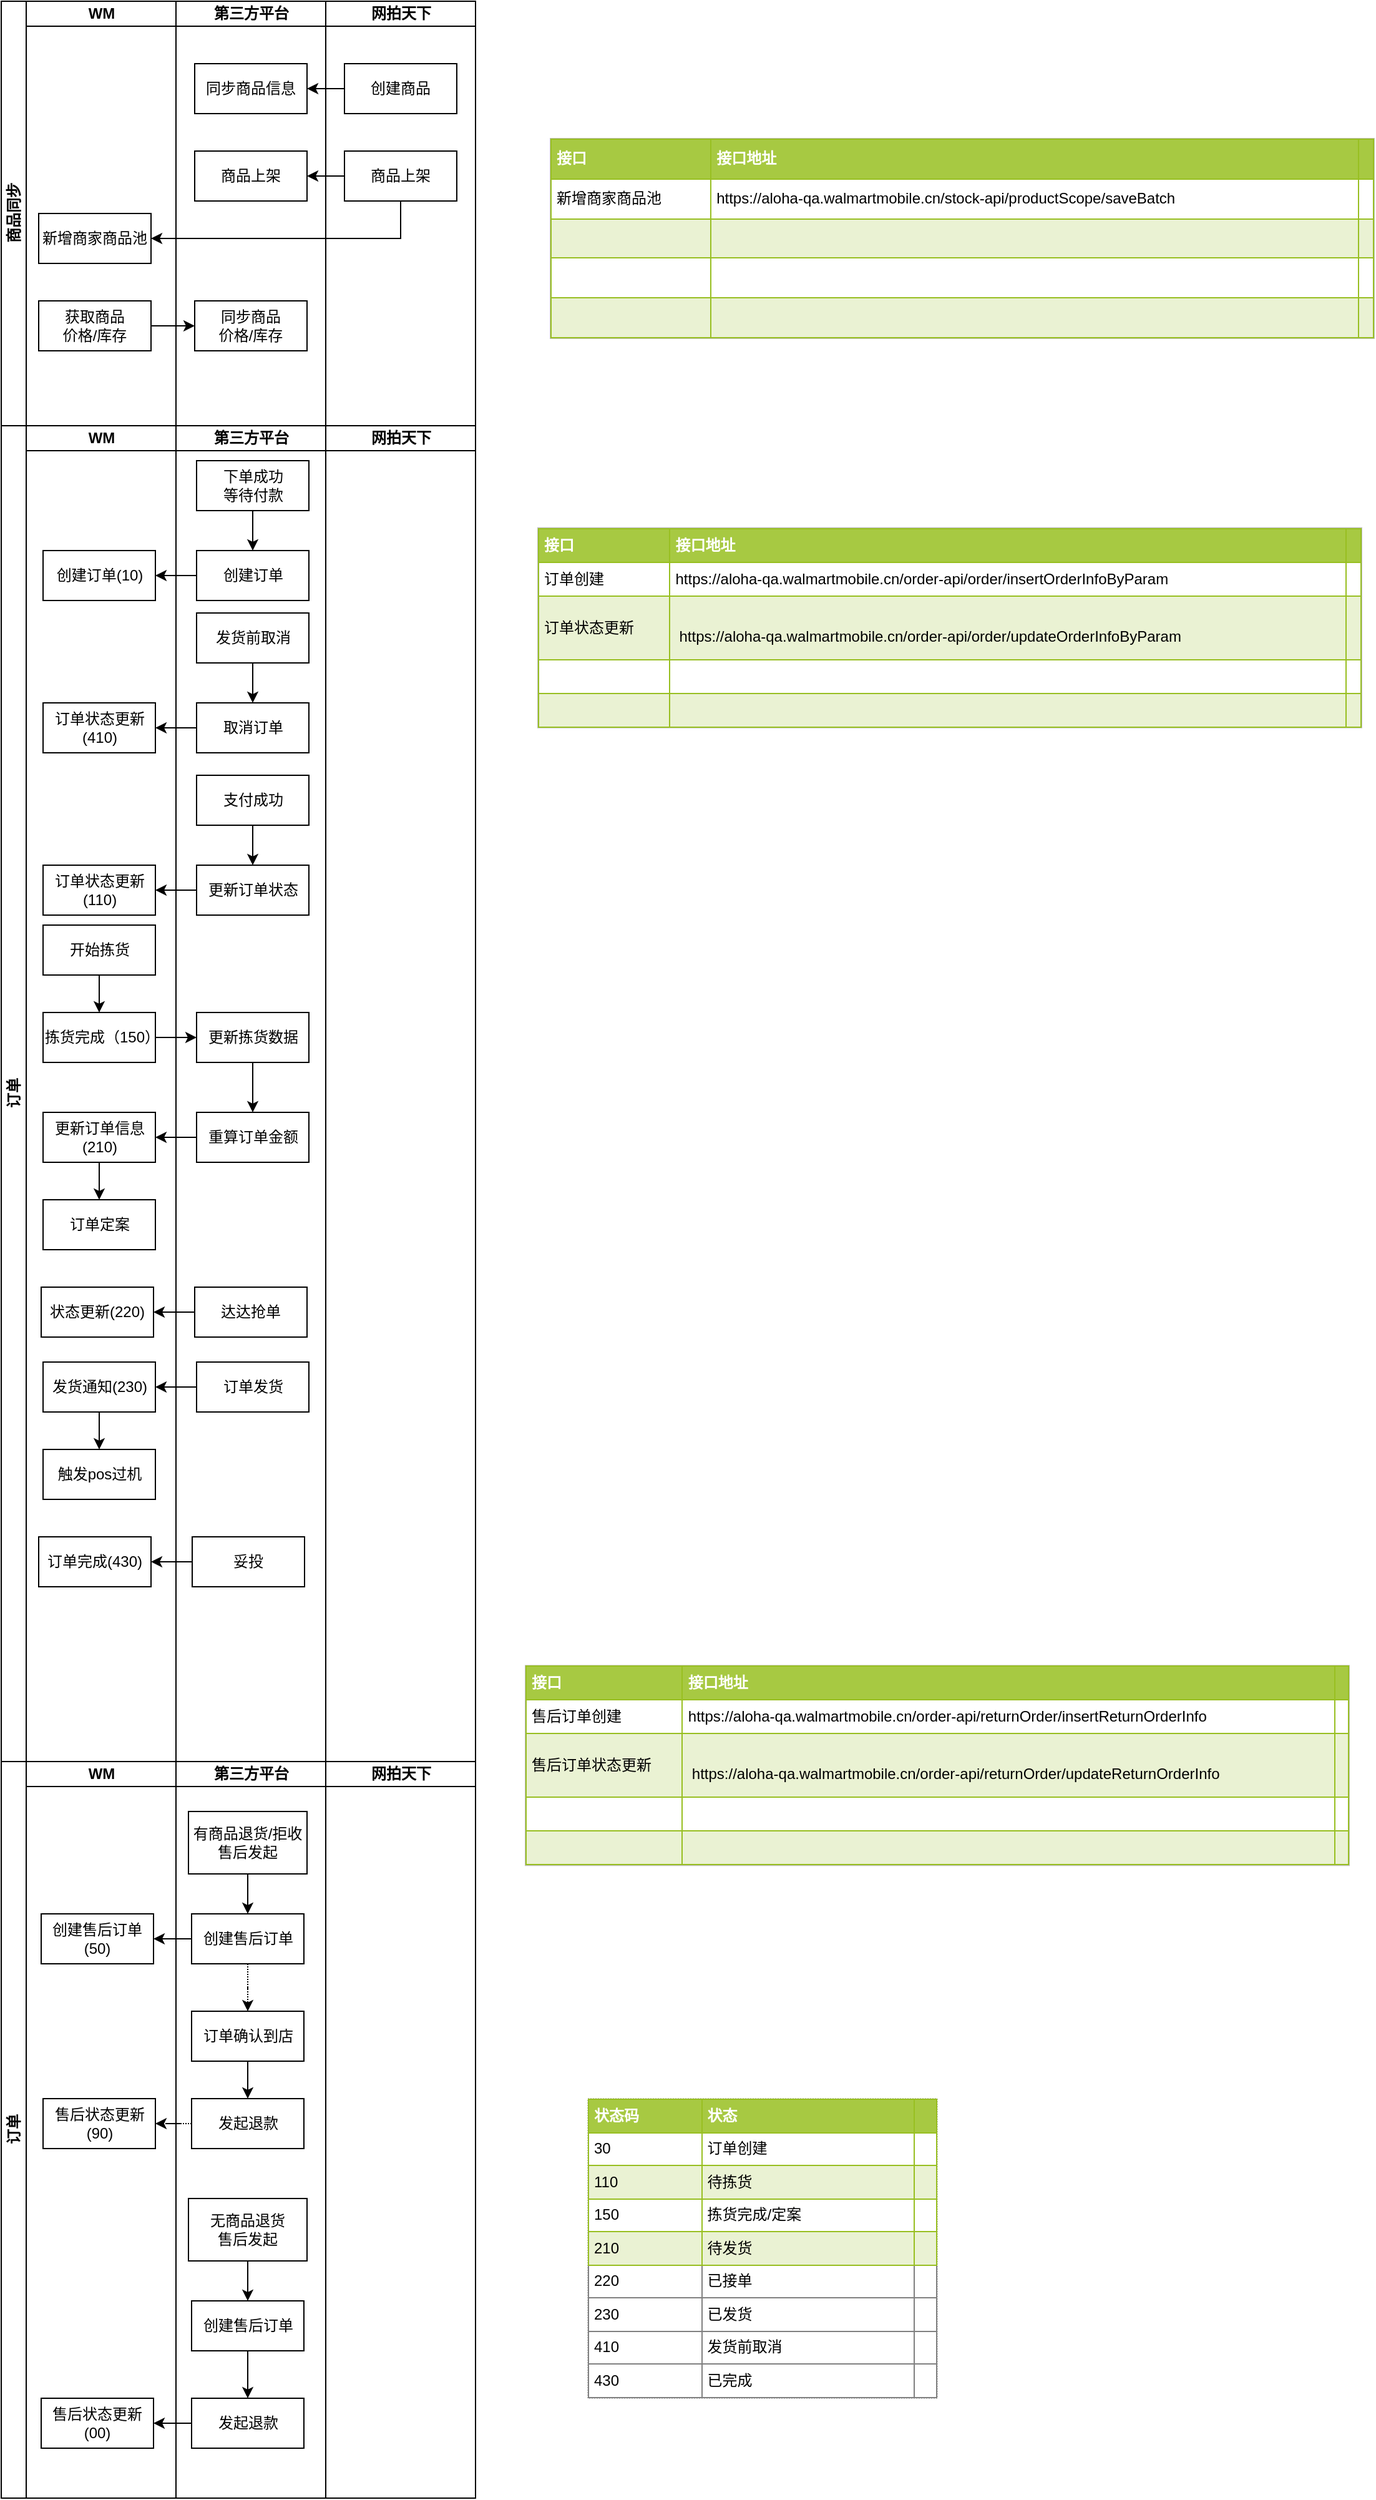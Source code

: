 <mxfile version="10.7.5" type="github"><diagram id="qOhYsHwZlvvscO4V9usD" name="Page-1"><mxGraphModel dx="1010" dy="533" grid="1" gridSize="10" guides="1" tooltips="1" connect="1" arrows="1" fold="1" page="1" pageScale="1" pageWidth="850" pageHeight="1100" math="0" shadow="0"><root><mxCell id="0"/><mxCell id="1" parent="0"/><mxCell id="C9wgYeFS7MgZokEBdUDj-7" value="商品同步" style="swimlane;html=1;childLayout=stackLayout;resizeParent=1;resizeParentMax=0;startSize=20;horizontal=0;horizontalStack=1;" parent="1" vertex="1"><mxGeometry x="30" y="70" width="380" height="340" as="geometry"/></mxCell><mxCell id="C9wgYeFS7MgZokEBdUDj-8" value="WM" style="swimlane;html=1;startSize=20;" parent="C9wgYeFS7MgZokEBdUDj-7" vertex="1"><mxGeometry x="20" width="120" height="340" as="geometry"/></mxCell><mxCell id="C9wgYeFS7MgZokEBdUDj-17" value="新增商家商品池" style="rounded=0;whiteSpace=wrap;html=1;" parent="C9wgYeFS7MgZokEBdUDj-8" vertex="1"><mxGeometry x="10" y="170" width="90" height="40" as="geometry"/></mxCell><mxCell id="C9wgYeFS7MgZokEBdUDj-19" value="获取商品&lt;br&gt;价格/库存" style="rounded=0;whiteSpace=wrap;html=1;" parent="C9wgYeFS7MgZokEBdUDj-8" vertex="1"><mxGeometry x="10" y="240" width="90" height="40" as="geometry"/></mxCell><mxCell id="C9wgYeFS7MgZokEBdUDj-9" value="第三方平台" style="swimlane;html=1;startSize=20;" parent="C9wgYeFS7MgZokEBdUDj-7" vertex="1"><mxGeometry x="140" width="120" height="340" as="geometry"/></mxCell><mxCell id="C9wgYeFS7MgZokEBdUDj-12" value="同步商品信息" style="rounded=0;whiteSpace=wrap;html=1;" parent="C9wgYeFS7MgZokEBdUDj-9" vertex="1"><mxGeometry x="15" y="50" width="90" height="40" as="geometry"/></mxCell><mxCell id="C9wgYeFS7MgZokEBdUDj-22" value="同步商品&lt;br&gt;价格/库存&lt;br&gt;" style="rounded=0;whiteSpace=wrap;html=1;" parent="C9wgYeFS7MgZokEBdUDj-9" vertex="1"><mxGeometry x="15" y="240" width="90" height="40" as="geometry"/></mxCell><mxCell id="C9wgYeFS7MgZokEBdUDj-10" value="网拍天下" style="swimlane;html=1;startSize=20;" parent="C9wgYeFS7MgZokEBdUDj-7" vertex="1"><mxGeometry x="260" width="120" height="340" as="geometry"/></mxCell><mxCell id="C9wgYeFS7MgZokEBdUDj-11" value="创建商品" style="rounded=0;whiteSpace=wrap;html=1;" parent="C9wgYeFS7MgZokEBdUDj-10" vertex="1"><mxGeometry x="15" y="50" width="90" height="40" as="geometry"/></mxCell><mxCell id="C9wgYeFS7MgZokEBdUDj-14" value="商品上架" style="rounded=0;whiteSpace=wrap;html=1;" parent="C9wgYeFS7MgZokEBdUDj-10" vertex="1"><mxGeometry x="-105" y="120" width="90" height="40" as="geometry"/></mxCell><mxCell id="C9wgYeFS7MgZokEBdUDj-15" value="商品上架" style="rounded=0;whiteSpace=wrap;html=1;" parent="C9wgYeFS7MgZokEBdUDj-10" vertex="1"><mxGeometry x="15" y="120" width="90" height="40" as="geometry"/></mxCell><mxCell id="C9wgYeFS7MgZokEBdUDj-16" style="edgeStyle=orthogonalEdgeStyle;rounded=0;orthogonalLoop=1;jettySize=auto;html=1;entryX=1;entryY=0.5;entryDx=0;entryDy=0;" parent="C9wgYeFS7MgZokEBdUDj-10" source="C9wgYeFS7MgZokEBdUDj-15" target="C9wgYeFS7MgZokEBdUDj-14" edge="1"><mxGeometry relative="1" as="geometry"/></mxCell><mxCell id="C9wgYeFS7MgZokEBdUDj-13" style="edgeStyle=orthogonalEdgeStyle;rounded=0;orthogonalLoop=1;jettySize=auto;html=1;entryX=1;entryY=0.5;entryDx=0;entryDy=0;" parent="C9wgYeFS7MgZokEBdUDj-7" source="C9wgYeFS7MgZokEBdUDj-11" target="C9wgYeFS7MgZokEBdUDj-12" edge="1"><mxGeometry relative="1" as="geometry"/></mxCell><mxCell id="C9wgYeFS7MgZokEBdUDj-18" style="edgeStyle=orthogonalEdgeStyle;rounded=0;orthogonalLoop=1;jettySize=auto;html=1;entryX=1;entryY=0.5;entryDx=0;entryDy=0;" parent="C9wgYeFS7MgZokEBdUDj-7" source="C9wgYeFS7MgZokEBdUDj-15" target="C9wgYeFS7MgZokEBdUDj-17" edge="1"><mxGeometry relative="1" as="geometry"><Array as="points"><mxPoint x="320" y="190"/></Array></mxGeometry></mxCell><mxCell id="C9wgYeFS7MgZokEBdUDj-23" style="edgeStyle=orthogonalEdgeStyle;rounded=0;orthogonalLoop=1;jettySize=auto;html=1;entryX=0;entryY=0.5;entryDx=0;entryDy=0;" parent="C9wgYeFS7MgZokEBdUDj-7" source="C9wgYeFS7MgZokEBdUDj-19" target="C9wgYeFS7MgZokEBdUDj-22" edge="1"><mxGeometry relative="1" as="geometry"/></mxCell><mxCell id="C9wgYeFS7MgZokEBdUDj-24" value="订单&lt;br&gt;" style="swimlane;html=1;childLayout=stackLayout;resizeParent=1;resizeParentMax=0;startSize=20;horizontal=0;horizontalStack=1;" parent="1" vertex="1"><mxGeometry x="30" y="410" width="380" height="1070" as="geometry"/></mxCell><mxCell id="C9wgYeFS7MgZokEBdUDj-59" style="edgeStyle=orthogonalEdgeStyle;rounded=0;orthogonalLoop=1;jettySize=auto;html=1;" parent="C9wgYeFS7MgZokEBdUDj-24" source="C9wgYeFS7MgZokEBdUDj-56" target="C9wgYeFS7MgZokEBdUDj-58" edge="1"><mxGeometry relative="1" as="geometry"/></mxCell><mxCell id="C9wgYeFS7MgZokEBdUDj-65" style="edgeStyle=orthogonalEdgeStyle;rounded=0;orthogonalLoop=1;jettySize=auto;html=1;entryX=1;entryY=0.5;entryDx=0;entryDy=0;" parent="C9wgYeFS7MgZokEBdUDj-24" source="C9wgYeFS7MgZokEBdUDj-60" target="C9wgYeFS7MgZokEBdUDj-64" edge="1"><mxGeometry relative="1" as="geometry"/></mxCell><mxCell id="C9wgYeFS7MgZokEBdUDj-70" style="edgeStyle=orthogonalEdgeStyle;rounded=0;orthogonalLoop=1;jettySize=auto;html=1;entryX=1;entryY=0.5;entryDx=0;entryDy=0;" parent="C9wgYeFS7MgZokEBdUDj-24" source="C9wgYeFS7MgZokEBdUDj-68" target="C9wgYeFS7MgZokEBdUDj-69" edge="1"><mxGeometry relative="1" as="geometry"/></mxCell><mxCell id="C9wgYeFS7MgZokEBdUDj-25" value="WM" style="swimlane;html=1;startSize=20;" parent="C9wgYeFS7MgZokEBdUDj-24" vertex="1"><mxGeometry x="20" width="120" height="1070" as="geometry"/></mxCell><mxCell id="C9wgYeFS7MgZokEBdUDj-43" value="创建订单(10)" style="rounded=0;whiteSpace=wrap;html=1;" parent="C9wgYeFS7MgZokEBdUDj-25" vertex="1"><mxGeometry x="13.5" y="100" width="90" height="40" as="geometry"/></mxCell><mxCell id="C9wgYeFS7MgZokEBdUDj-57" style="edgeStyle=orthogonalEdgeStyle;rounded=0;orthogonalLoop=1;jettySize=auto;html=1;" parent="C9wgYeFS7MgZokEBdUDj-25" source="C9wgYeFS7MgZokEBdUDj-55" target="C9wgYeFS7MgZokEBdUDj-56" edge="1"><mxGeometry relative="1" as="geometry"/></mxCell><mxCell id="C9wgYeFS7MgZokEBdUDj-55" value="开始拣货" style="rounded=0;whiteSpace=wrap;html=1;" parent="C9wgYeFS7MgZokEBdUDj-25" vertex="1"><mxGeometry x="13.5" y="400" width="90" height="40" as="geometry"/></mxCell><mxCell id="C9wgYeFS7MgZokEBdUDj-56" value="拣货完成（150）" style="rounded=0;whiteSpace=wrap;html=1;" parent="C9wgYeFS7MgZokEBdUDj-25" vertex="1"><mxGeometry x="13.5" y="470" width="90" height="40" as="geometry"/></mxCell><mxCell id="C9wgYeFS7MgZokEBdUDj-67" style="edgeStyle=orthogonalEdgeStyle;rounded=0;orthogonalLoop=1;jettySize=auto;html=1;" parent="C9wgYeFS7MgZokEBdUDj-25" source="C9wgYeFS7MgZokEBdUDj-64" target="C9wgYeFS7MgZokEBdUDj-66" edge="1"><mxGeometry relative="1" as="geometry"/></mxCell><mxCell id="C9wgYeFS7MgZokEBdUDj-64" value="更新订单信息(210)" style="rounded=0;whiteSpace=wrap;html=1;" parent="C9wgYeFS7MgZokEBdUDj-25" vertex="1"><mxGeometry x="13.5" y="550" width="90" height="40" as="geometry"/></mxCell><mxCell id="C9wgYeFS7MgZokEBdUDj-66" value="订单定案" style="rounded=0;whiteSpace=wrap;html=1;" parent="C9wgYeFS7MgZokEBdUDj-25" vertex="1"><mxGeometry x="13.5" y="620" width="90" height="40" as="geometry"/></mxCell><mxCell id="C9wgYeFS7MgZokEBdUDj-72" style="edgeStyle=orthogonalEdgeStyle;rounded=0;orthogonalLoop=1;jettySize=auto;html=1;entryX=0.5;entryY=0;entryDx=0;entryDy=0;" parent="C9wgYeFS7MgZokEBdUDj-25" source="C9wgYeFS7MgZokEBdUDj-69" target="C9wgYeFS7MgZokEBdUDj-71" edge="1"><mxGeometry relative="1" as="geometry"/></mxCell><mxCell id="C9wgYeFS7MgZokEBdUDj-69" value="发货通知(230)" style="rounded=0;whiteSpace=wrap;html=1;" parent="C9wgYeFS7MgZokEBdUDj-25" vertex="1"><mxGeometry x="13.5" y="750" width="90" height="40" as="geometry"/></mxCell><mxCell id="C9wgYeFS7MgZokEBdUDj-71" value="触发pos过机" style="rounded=0;whiteSpace=wrap;html=1;" parent="C9wgYeFS7MgZokEBdUDj-25" vertex="1"><mxGeometry x="13.5" y="820" width="90" height="40" as="geometry"/></mxCell><mxCell id="C9wgYeFS7MgZokEBdUDj-44" style="edgeStyle=orthogonalEdgeStyle;rounded=0;orthogonalLoop=1;jettySize=auto;html=1;entryX=1;entryY=0.5;entryDx=0;entryDy=0;" parent="C9wgYeFS7MgZokEBdUDj-24" source="C9wgYeFS7MgZokEBdUDj-41" target="C9wgYeFS7MgZokEBdUDj-43" edge="1"><mxGeometry relative="1" as="geometry"/></mxCell><mxCell id="C9wgYeFS7MgZokEBdUDj-28" value="第三方平台" style="swimlane;html=1;startSize=20;" parent="C9wgYeFS7MgZokEBdUDj-24" vertex="1"><mxGeometry x="140" width="120" height="1070" as="geometry"/></mxCell><mxCell id="C9wgYeFS7MgZokEBdUDj-42" style="edgeStyle=orthogonalEdgeStyle;rounded=0;orthogonalLoop=1;jettySize=auto;html=1;entryX=0.5;entryY=0;entryDx=0;entryDy=0;" parent="C9wgYeFS7MgZokEBdUDj-28" source="C9wgYeFS7MgZokEBdUDj-40" target="C9wgYeFS7MgZokEBdUDj-41" edge="1"><mxGeometry relative="1" as="geometry"/></mxCell><mxCell id="C9wgYeFS7MgZokEBdUDj-40" value="下单成功&lt;br&gt;等待付款" style="rounded=0;whiteSpace=wrap;html=1;" parent="C9wgYeFS7MgZokEBdUDj-28" vertex="1"><mxGeometry x="16.5" y="28" width="90" height="40" as="geometry"/></mxCell><mxCell id="C9wgYeFS7MgZokEBdUDj-41" value="创建订单" style="rounded=0;whiteSpace=wrap;html=1;" parent="C9wgYeFS7MgZokEBdUDj-28" vertex="1"><mxGeometry x="16.5" y="100" width="90" height="40" as="geometry"/></mxCell><mxCell id="C9wgYeFS7MgZokEBdUDj-45" value="订单状态更新(410)" style="rounded=0;whiteSpace=wrap;html=1;" parent="C9wgYeFS7MgZokEBdUDj-28" vertex="1"><mxGeometry x="-106.5" y="222" width="90" height="40" as="geometry"/></mxCell><mxCell id="C9wgYeFS7MgZokEBdUDj-47" value="发货前取消" style="rounded=0;whiteSpace=wrap;html=1;" parent="C9wgYeFS7MgZokEBdUDj-28" vertex="1"><mxGeometry x="16.5" y="150" width="90" height="40" as="geometry"/></mxCell><mxCell id="C9wgYeFS7MgZokEBdUDj-48" value="取消订单" style="rounded=0;whiteSpace=wrap;html=1;" parent="C9wgYeFS7MgZokEBdUDj-28" vertex="1"><mxGeometry x="16.5" y="222" width="90" height="40" as="geometry"/></mxCell><mxCell id="C9wgYeFS7MgZokEBdUDj-46" style="edgeStyle=orthogonalEdgeStyle;rounded=0;orthogonalLoop=1;jettySize=auto;html=1;entryX=0.5;entryY=0;entryDx=0;entryDy=0;" parent="C9wgYeFS7MgZokEBdUDj-28" source="C9wgYeFS7MgZokEBdUDj-47" target="C9wgYeFS7MgZokEBdUDj-48" edge="1"><mxGeometry relative="1" as="geometry"/></mxCell><mxCell id="C9wgYeFS7MgZokEBdUDj-49" style="edgeStyle=orthogonalEdgeStyle;rounded=0;orthogonalLoop=1;jettySize=auto;html=1;entryX=1;entryY=0.5;entryDx=0;entryDy=0;" parent="C9wgYeFS7MgZokEBdUDj-28" source="C9wgYeFS7MgZokEBdUDj-48" target="C9wgYeFS7MgZokEBdUDj-45" edge="1"><mxGeometry relative="1" as="geometry"/></mxCell><mxCell id="C9wgYeFS7MgZokEBdUDj-50" value="订单状态更新(110)" style="rounded=0;whiteSpace=wrap;html=1;" parent="C9wgYeFS7MgZokEBdUDj-28" vertex="1"><mxGeometry x="-106.5" y="352" width="90" height="40" as="geometry"/></mxCell><mxCell id="C9wgYeFS7MgZokEBdUDj-51" value="支付成功" style="rounded=0;whiteSpace=wrap;html=1;" parent="C9wgYeFS7MgZokEBdUDj-28" vertex="1"><mxGeometry x="16.5" y="280" width="90" height="40" as="geometry"/></mxCell><mxCell id="C9wgYeFS7MgZokEBdUDj-52" value="更新订单状态" style="rounded=0;whiteSpace=wrap;html=1;" parent="C9wgYeFS7MgZokEBdUDj-28" vertex="1"><mxGeometry x="16.5" y="352" width="90" height="40" as="geometry"/></mxCell><mxCell id="C9wgYeFS7MgZokEBdUDj-53" style="edgeStyle=orthogonalEdgeStyle;rounded=0;orthogonalLoop=1;jettySize=auto;html=1;entryX=0.5;entryY=0;entryDx=0;entryDy=0;" parent="C9wgYeFS7MgZokEBdUDj-28" source="C9wgYeFS7MgZokEBdUDj-51" target="C9wgYeFS7MgZokEBdUDj-52" edge="1"><mxGeometry relative="1" as="geometry"/></mxCell><mxCell id="C9wgYeFS7MgZokEBdUDj-54" style="edgeStyle=orthogonalEdgeStyle;rounded=0;orthogonalLoop=1;jettySize=auto;html=1;entryX=1;entryY=0.5;entryDx=0;entryDy=0;" parent="C9wgYeFS7MgZokEBdUDj-28" source="C9wgYeFS7MgZokEBdUDj-52" target="C9wgYeFS7MgZokEBdUDj-50" edge="1"><mxGeometry relative="1" as="geometry"/></mxCell><mxCell id="C9wgYeFS7MgZokEBdUDj-63" style="edgeStyle=orthogonalEdgeStyle;rounded=0;orthogonalLoop=1;jettySize=auto;html=1;" parent="C9wgYeFS7MgZokEBdUDj-28" source="C9wgYeFS7MgZokEBdUDj-58" target="C9wgYeFS7MgZokEBdUDj-60" edge="1"><mxGeometry relative="1" as="geometry"/></mxCell><mxCell id="C9wgYeFS7MgZokEBdUDj-58" value="更新拣货数据" style="rounded=0;whiteSpace=wrap;html=1;" parent="C9wgYeFS7MgZokEBdUDj-28" vertex="1"><mxGeometry x="16.5" y="470" width="90" height="40" as="geometry"/></mxCell><mxCell id="C9wgYeFS7MgZokEBdUDj-60" value="重算订单金额" style="rounded=0;whiteSpace=wrap;html=1;" parent="C9wgYeFS7MgZokEBdUDj-28" vertex="1"><mxGeometry x="16.5" y="550" width="90" height="40" as="geometry"/></mxCell><mxCell id="C9wgYeFS7MgZokEBdUDj-68" value="订单发货" style="rounded=0;whiteSpace=wrap;html=1;" parent="C9wgYeFS7MgZokEBdUDj-28" vertex="1"><mxGeometry x="16.5" y="750" width="90" height="40" as="geometry"/></mxCell><mxCell id="Xkt8oGFPfuLEDYorMo7a-1" value="状态更新(220)" style="rounded=0;whiteSpace=wrap;html=1;" parent="C9wgYeFS7MgZokEBdUDj-28" vertex="1"><mxGeometry x="-108" y="690" width="90" height="40" as="geometry"/></mxCell><mxCell id="Xkt8oGFPfuLEDYorMo7a-2" style="edgeStyle=orthogonalEdgeStyle;rounded=0;orthogonalLoop=1;jettySize=auto;html=1;entryX=1;entryY=0.5;entryDx=0;entryDy=0;" parent="C9wgYeFS7MgZokEBdUDj-28" source="Xkt8oGFPfuLEDYorMo7a-3" target="Xkt8oGFPfuLEDYorMo7a-1" edge="1"><mxGeometry relative="1" as="geometry"/></mxCell><mxCell id="Xkt8oGFPfuLEDYorMo7a-3" value="达达抢单" style="rounded=0;whiteSpace=wrap;html=1;" parent="C9wgYeFS7MgZokEBdUDj-28" vertex="1"><mxGeometry x="15" y="690" width="90" height="40" as="geometry"/></mxCell><mxCell id="Xkt8oGFPfuLEDYorMo7a-42" style="edgeStyle=orthogonalEdgeStyle;rounded=0;orthogonalLoop=1;jettySize=auto;html=1;entryX=1;entryY=0.5;entryDx=0;entryDy=0;" parent="C9wgYeFS7MgZokEBdUDj-28" source="Xkt8oGFPfuLEDYorMo7a-44" target="Xkt8oGFPfuLEDYorMo7a-43" edge="1"><mxGeometry relative="1" as="geometry"/></mxCell><mxCell id="Xkt8oGFPfuLEDYorMo7a-43" value="订单完成(430)" style="rounded=0;whiteSpace=wrap;html=1;" parent="C9wgYeFS7MgZokEBdUDj-28" vertex="1"><mxGeometry x="-110" y="890" width="90" height="40" as="geometry"/></mxCell><mxCell id="Xkt8oGFPfuLEDYorMo7a-44" value="妥投" style="rounded=0;whiteSpace=wrap;html=1;" parent="C9wgYeFS7MgZokEBdUDj-28" vertex="1"><mxGeometry x="13" y="890" width="90" height="40" as="geometry"/></mxCell><mxCell id="C9wgYeFS7MgZokEBdUDj-31" value="网拍天下" style="swimlane;html=1;startSize=20;" parent="C9wgYeFS7MgZokEBdUDj-24" vertex="1"><mxGeometry x="260" width="120" height="1070" as="geometry"/></mxCell><mxCell id="C9wgYeFS7MgZokEBdUDj-113" value="订单&lt;br&gt;" style="swimlane;html=1;childLayout=stackLayout;resizeParent=1;resizeParentMax=0;startSize=20;horizontal=0;horizontalStack=1;" parent="1" vertex="1"><mxGeometry x="30" y="1480" width="380" height="590" as="geometry"/></mxCell><mxCell id="C9wgYeFS7MgZokEBdUDj-114" value="WM" style="swimlane;html=1;startSize=20;" parent="C9wgYeFS7MgZokEBdUDj-113" vertex="1"><mxGeometry x="20" width="120" height="590" as="geometry"/></mxCell><mxCell id="C9wgYeFS7MgZokEBdUDj-115" value="创建售后订单(50)" style="rounded=0;whiteSpace=wrap;html=1;" parent="C9wgYeFS7MgZokEBdUDj-114" vertex="1"><mxGeometry x="12" y="122" width="90" height="40" as="geometry"/></mxCell><mxCell id="C9wgYeFS7MgZokEBdUDj-149" value="售后状态更新(90)" style="rounded=0;whiteSpace=wrap;html=1;" parent="C9wgYeFS7MgZokEBdUDj-114" vertex="1"><mxGeometry x="13.5" y="270" width="90" height="40" as="geometry"/></mxCell><mxCell id="C9wgYeFS7MgZokEBdUDj-168" value="售后状态更新(00)" style="rounded=0;whiteSpace=wrap;html=1;" parent="C9wgYeFS7MgZokEBdUDj-114" vertex="1"><mxGeometry x="12" y="510" width="90" height="40" as="geometry"/></mxCell><mxCell id="C9wgYeFS7MgZokEBdUDj-125" value="第三方平台" style="swimlane;html=1;startSize=20;" parent="C9wgYeFS7MgZokEBdUDj-113" vertex="1"><mxGeometry x="140" width="120" height="590" as="geometry"/></mxCell><mxCell id="C9wgYeFS7MgZokEBdUDj-126" style="edgeStyle=orthogonalEdgeStyle;rounded=0;orthogonalLoop=1;jettySize=auto;html=1;entryX=0.5;entryY=0;entryDx=0;entryDy=0;" parent="C9wgYeFS7MgZokEBdUDj-125" source="C9wgYeFS7MgZokEBdUDj-127" target="C9wgYeFS7MgZokEBdUDj-128" edge="1"><mxGeometry relative="1" as="geometry"/></mxCell><mxCell id="C9wgYeFS7MgZokEBdUDj-127" value="有商品退货/拒收&lt;br&gt;售后发起" style="rounded=0;whiteSpace=wrap;html=1;" parent="C9wgYeFS7MgZokEBdUDj-125" vertex="1"><mxGeometry x="10" y="40" width="95" height="50" as="geometry"/></mxCell><mxCell id="Xkt8oGFPfuLEDYorMo7a-45" style="edgeStyle=orthogonalEdgeStyle;rounded=0;orthogonalLoop=1;jettySize=auto;html=1;entryX=0.5;entryY=0;entryDx=0;entryDy=0;dashed=1;dashPattern=1 1;" parent="C9wgYeFS7MgZokEBdUDj-125" source="C9wgYeFS7MgZokEBdUDj-128" target="C9wgYeFS7MgZokEBdUDj-151" edge="1"><mxGeometry relative="1" as="geometry"/></mxCell><mxCell id="C9wgYeFS7MgZokEBdUDj-128" value="创建售后订单" style="rounded=0;whiteSpace=wrap;html=1;" parent="C9wgYeFS7MgZokEBdUDj-125" vertex="1"><mxGeometry x="12.5" y="122" width="90" height="40" as="geometry"/></mxCell><mxCell id="C9wgYeFS7MgZokEBdUDj-155" style="edgeStyle=orthogonalEdgeStyle;rounded=0;orthogonalLoop=1;jettySize=auto;html=1;" parent="C9wgYeFS7MgZokEBdUDj-125" source="C9wgYeFS7MgZokEBdUDj-151" target="C9wgYeFS7MgZokEBdUDj-153" edge="1"><mxGeometry relative="1" as="geometry"/></mxCell><mxCell id="C9wgYeFS7MgZokEBdUDj-151" value="订单确认到店" style="rounded=0;whiteSpace=wrap;html=1;" parent="C9wgYeFS7MgZokEBdUDj-125" vertex="1"><mxGeometry x="12.5" y="200" width="90" height="40" as="geometry"/></mxCell><mxCell id="C9wgYeFS7MgZokEBdUDj-153" value="发起退款" style="rounded=0;whiteSpace=wrap;html=1;" parent="C9wgYeFS7MgZokEBdUDj-125" vertex="1"><mxGeometry x="12.5" y="270" width="90" height="40" as="geometry"/></mxCell><mxCell id="C9wgYeFS7MgZokEBdUDj-160" value="无商品退货&lt;br&gt;售后发起" style="rounded=0;whiteSpace=wrap;html=1;" parent="C9wgYeFS7MgZokEBdUDj-125" vertex="1"><mxGeometry x="10" y="350" width="95" height="50" as="geometry"/></mxCell><mxCell id="C9wgYeFS7MgZokEBdUDj-167" style="edgeStyle=orthogonalEdgeStyle;rounded=0;orthogonalLoop=1;jettySize=auto;html=1;entryX=0.5;entryY=0;entryDx=0;entryDy=0;" parent="C9wgYeFS7MgZokEBdUDj-125" source="C9wgYeFS7MgZokEBdUDj-161" target="C9wgYeFS7MgZokEBdUDj-164" edge="1"><mxGeometry relative="1" as="geometry"/></mxCell><mxCell id="C9wgYeFS7MgZokEBdUDj-161" value="创建售后订单" style="rounded=0;whiteSpace=wrap;html=1;" parent="C9wgYeFS7MgZokEBdUDj-125" vertex="1"><mxGeometry x="12.5" y="432" width="90" height="40" as="geometry"/></mxCell><mxCell id="C9wgYeFS7MgZokEBdUDj-159" style="edgeStyle=orthogonalEdgeStyle;rounded=0;orthogonalLoop=1;jettySize=auto;html=1;entryX=0.5;entryY=0;entryDx=0;entryDy=0;" parent="C9wgYeFS7MgZokEBdUDj-125" source="C9wgYeFS7MgZokEBdUDj-160" target="C9wgYeFS7MgZokEBdUDj-161" edge="1"><mxGeometry relative="1" as="geometry"/></mxCell><mxCell id="C9wgYeFS7MgZokEBdUDj-164" value="发起退款" style="rounded=0;whiteSpace=wrap;html=1;" parent="C9wgYeFS7MgZokEBdUDj-125" vertex="1"><mxGeometry x="12.5" y="510" width="90" height="40" as="geometry"/></mxCell><mxCell id="C9wgYeFS7MgZokEBdUDj-143" value="网拍天下" style="swimlane;html=1;startSize=20;" parent="C9wgYeFS7MgZokEBdUDj-113" vertex="1"><mxGeometry x="260" width="120" height="590" as="geometry"/></mxCell><mxCell id="C9wgYeFS7MgZokEBdUDj-144" style="edgeStyle=orthogonalEdgeStyle;rounded=0;orthogonalLoop=1;jettySize=auto;html=1;entryX=1;entryY=0.5;entryDx=0;entryDy=0;" parent="C9wgYeFS7MgZokEBdUDj-113" source="C9wgYeFS7MgZokEBdUDj-128" target="C9wgYeFS7MgZokEBdUDj-115" edge="1"><mxGeometry relative="1" as="geometry"/></mxCell><mxCell id="C9wgYeFS7MgZokEBdUDj-169" style="edgeStyle=orthogonalEdgeStyle;rounded=0;orthogonalLoop=1;jettySize=auto;html=1;entryX=1;entryY=0.5;entryDx=0;entryDy=0;" parent="C9wgYeFS7MgZokEBdUDj-113" source="C9wgYeFS7MgZokEBdUDj-164" target="C9wgYeFS7MgZokEBdUDj-168" edge="1"><mxGeometry relative="1" as="geometry"/></mxCell><mxCell id="Xkt8oGFPfuLEDYorMo7a-46" style="edgeStyle=orthogonalEdgeStyle;rounded=0;orthogonalLoop=1;jettySize=auto;html=1;entryX=1;entryY=0.5;entryDx=0;entryDy=0;dashed=1;dashPattern=1 1;" parent="C9wgYeFS7MgZokEBdUDj-113" source="C9wgYeFS7MgZokEBdUDj-153" target="C9wgYeFS7MgZokEBdUDj-149" edge="1"><mxGeometry relative="1" as="geometry"/></mxCell><mxCell id="C9wgYeFS7MgZokEBdUDj-170" value="&lt;table border=&quot;1&quot; width=&quot;100%&quot; cellpadding=&quot;4&quot; style=&quot;width: 100% ; height: 100% ; border-collapse: collapse&quot;&gt;&lt;tbody&gt;&lt;tr style=&quot;background-color: #a7c942 ; color: #ffffff ; border: 1px solid #98bf21&quot;&gt;&lt;th align=&quot;left&quot;&gt;接口&lt;/th&gt;&lt;th align=&quot;left&quot;&gt;接口地址&lt;/th&gt;&lt;th align=&quot;left&quot;&gt;&lt;br&gt;&lt;/th&gt;&lt;/tr&gt;&lt;tr style=&quot;border: 1px solid #98bf21&quot;&gt;&lt;td&gt;新增商家商品池&lt;/td&gt;&lt;td&gt;https://aloha-qa.walmartmobile.cn/stock-api/productScope/saveBatch&lt;br&gt;&lt;/td&gt;&lt;td&gt;&lt;br&gt;&lt;/td&gt;&lt;/tr&gt;&lt;tr style=&quot;background-color: #eaf2d3 ; border: 1px solid #98bf21&quot;&gt;&lt;td&gt;&lt;br&gt;&lt;/td&gt;&lt;td&gt;&lt;br&gt;&lt;/td&gt;&lt;td&gt;&lt;br&gt;&lt;/td&gt;&lt;/tr&gt;&lt;tr style=&quot;border: 1px solid #98bf21&quot;&gt;&lt;td&gt;&lt;br&gt;&lt;/td&gt;&lt;td&gt;&lt;br&gt;&lt;/td&gt;&lt;td&gt;&lt;br&gt;&lt;/td&gt;&lt;/tr&gt;&lt;tr style=&quot;background-color: #eaf2d3 ; border: 1px solid #98bf21&quot;&gt;&lt;td&gt;&lt;br&gt;&lt;/td&gt;&lt;td&gt;&lt;br&gt;&lt;/td&gt;&lt;td&gt;&lt;br&gt;&lt;/td&gt;&lt;/tr&gt;&lt;/tbody&gt;&lt;/table&gt;" style="text;html=1;strokeColor=#c0c0c0;fillColor=#ffffff;overflow=fill;rounded=0;" parent="1" vertex="1"><mxGeometry x="470" y="180" width="660" height="160" as="geometry"/></mxCell><mxCell id="C9wgYeFS7MgZokEBdUDj-172" value="&lt;table border=&quot;1&quot; width=&quot;100%&quot; cellpadding=&quot;4&quot; style=&quot;width: 100% ; height: 100% ; border-collapse: collapse&quot;&gt;&lt;tbody&gt;&lt;tr style=&quot;background-color: #a7c942 ; color: #ffffff ; border: 1px solid #98bf21&quot;&gt;&lt;th align=&quot;left&quot;&gt;接口&lt;/th&gt;&lt;th align=&quot;left&quot;&gt;接口地址&lt;/th&gt;&lt;th align=&quot;left&quot;&gt;&lt;br&gt;&lt;/th&gt;&lt;/tr&gt;&lt;tr style=&quot;border: 1px solid #98bf21&quot;&gt;&lt;td&gt;订单创建&lt;/td&gt;&lt;td&gt;https://aloha-qa.walmartmobile.cn/order-api/order/insertOrderInfoByParam&lt;br&gt;&lt;/td&gt;&lt;td&gt;&lt;br&gt;&lt;/td&gt;&lt;/tr&gt;&lt;tr style=&quot;background-color: #eaf2d3 ; border: 1px solid #98bf21&quot;&gt;&lt;td&gt;订单状态更新&lt;/td&gt;&lt;td&gt;&lt;br&gt;&lt;table&gt;&lt;tbody&gt;&lt;tr&gt;&lt;td&gt;https://aloha-qa.walmartmobile.cn/order-api/order/updateOrderInfoByParam&lt;/td&gt;&lt;/tr&gt;&lt;/tbody&gt;&lt;/table&gt;&lt;/td&gt;&lt;td&gt;&lt;br&gt;&lt;/td&gt;&lt;/tr&gt;&lt;tr style=&quot;border: 1px solid #98bf21&quot;&gt;&lt;td&gt;&lt;br&gt;&lt;/td&gt;&lt;td&gt;&lt;br&gt;&lt;/td&gt;&lt;td&gt;&lt;br&gt;&lt;/td&gt;&lt;/tr&gt;&lt;tr style=&quot;background-color: #eaf2d3 ; border: 1px solid #98bf21&quot;&gt;&lt;td&gt;&lt;br&gt;&lt;/td&gt;&lt;td&gt;&lt;br&gt;&lt;/td&gt;&lt;td&gt;&lt;br&gt;&lt;/td&gt;&lt;/tr&gt;&lt;/tbody&gt;&lt;/table&gt;" style="text;html=1;strokeColor=#c0c0c0;fillColor=#ffffff;overflow=fill;rounded=0;" parent="1" vertex="1"><mxGeometry x="460" y="491.833" width="660" height="160" as="geometry"/></mxCell><mxCell id="C9wgYeFS7MgZokEBdUDj-173" value="&lt;table border=&quot;1&quot; width=&quot;100%&quot; cellpadding=&quot;4&quot; style=&quot;width: 100% ; height: 100% ; border-collapse: collapse&quot;&gt;&lt;tbody&gt;&lt;tr style=&quot;background-color: #a7c942 ; color: #ffffff ; border: 1px solid #98bf21&quot;&gt;&lt;th align=&quot;left&quot;&gt;接口&lt;/th&gt;&lt;th align=&quot;left&quot;&gt;接口地址&lt;/th&gt;&lt;th align=&quot;left&quot;&gt;&lt;br&gt;&lt;/th&gt;&lt;/tr&gt;&lt;tr style=&quot;border: 1px solid #98bf21&quot;&gt;&lt;td&gt;售后订单创建&lt;/td&gt;&lt;td&gt;https://aloha-qa.walmartmobile.cn/order-api/returnOrder/insertReturnOrderInfo&lt;br&gt;&lt;/td&gt;&lt;td&gt;&lt;br&gt;&lt;/td&gt;&lt;/tr&gt;&lt;tr style=&quot;background-color: #eaf2d3 ; border: 1px solid #98bf21&quot;&gt;&lt;td&gt;售后订单状态更新&lt;/td&gt;&lt;td&gt;&lt;br&gt;&lt;table&gt;&lt;tbody&gt;&lt;tr&gt;&lt;td&gt;https://aloha-qa.walmartmobile.cn/order-api/returnOrder/updateReturnOrderInfo&lt;/td&gt;&lt;/tr&gt;&lt;/tbody&gt;&lt;/table&gt;&lt;/td&gt;&lt;td&gt;&lt;br&gt;&lt;/td&gt;&lt;/tr&gt;&lt;tr style=&quot;border: 1px solid #98bf21&quot;&gt;&lt;td&gt;&lt;br&gt;&lt;/td&gt;&lt;td&gt;&lt;br&gt;&lt;/td&gt;&lt;td&gt;&lt;br&gt;&lt;/td&gt;&lt;/tr&gt;&lt;tr style=&quot;background-color: #eaf2d3 ; border: 1px solid #98bf21&quot;&gt;&lt;td&gt;&lt;br&gt;&lt;/td&gt;&lt;td&gt;&lt;br&gt;&lt;/td&gt;&lt;td&gt;&lt;br&gt;&lt;/td&gt;&lt;/tr&gt;&lt;/tbody&gt;&lt;/table&gt;" style="text;html=1;strokeColor=#c0c0c0;fillColor=#ffffff;overflow=fill;rounded=0;" parent="1" vertex="1"><mxGeometry x="450" y="1403.167" width="660" height="160" as="geometry"/></mxCell><mxCell id="Xkt8oGFPfuLEDYorMo7a-48" value="&lt;table border=&quot;1&quot; width=&quot;100%&quot; cellpadding=&quot;4&quot; style=&quot;width: 100% ; height: 100% ; border-collapse: collapse&quot;&gt;&lt;tbody&gt;&lt;tr style=&quot;background-color: #a7c942 ; color: #ffffff ; border: 1px solid #98bf21&quot;&gt;&lt;th align=&quot;left&quot;&gt;状态码&lt;/th&gt;&lt;th align=&quot;left&quot;&gt;状态&lt;/th&gt;&lt;th align=&quot;left&quot;&gt;&lt;br&gt;&lt;/th&gt;&lt;/tr&gt;&lt;tr style=&quot;border: 1px solid #98bf21&quot;&gt;&lt;td&gt;30&lt;/td&gt;&lt;td&gt;订单创建&lt;/td&gt;&lt;td&gt;&lt;br&gt;&lt;/td&gt;&lt;/tr&gt;&lt;tr style=&quot;background-color: #eaf2d3 ; border: 1px solid #98bf21&quot;&gt;&lt;td&gt;110&lt;/td&gt;&lt;td&gt;待拣货&lt;/td&gt;&lt;td&gt;&lt;br&gt;&lt;/td&gt;&lt;/tr&gt;&lt;tr style=&quot;border: 1px solid #98bf21&quot;&gt;&lt;td&gt;150&lt;/td&gt;&lt;td&gt;拣货完成/定案&lt;/td&gt;&lt;td&gt;&lt;br&gt;&lt;/td&gt;&lt;/tr&gt;&lt;tr style=&quot;background-color: #eaf2d3 ; border: 1px solid #98bf21&quot;&gt;&lt;td&gt;210&lt;/td&gt;&lt;td&gt;待发货&lt;/td&gt;&lt;td&gt;&lt;br&gt;&lt;/td&gt;&lt;/tr&gt;&lt;tr&gt;&lt;td&gt;220&lt;/td&gt;&lt;td&gt;已接单&lt;/td&gt;&lt;td&gt;&lt;br&gt;&lt;/td&gt;&lt;/tr&gt;&lt;tr&gt;&lt;td&gt;230&lt;/td&gt;&lt;td&gt;已发货&lt;/td&gt;&lt;td&gt;&lt;br&gt;&lt;/td&gt;&lt;/tr&gt;&lt;tr&gt;&lt;td&gt;410&lt;/td&gt;&lt;td&gt;发货前取消&lt;/td&gt;&lt;td&gt;&lt;br&gt;&lt;/td&gt;&lt;/tr&gt;&lt;tr&gt;&lt;td&gt;430&lt;/td&gt;&lt;td&gt;已完成&lt;/td&gt;&lt;td&gt;&lt;br&gt;&lt;/td&gt;&lt;/tr&gt;&lt;/tbody&gt;&lt;/table&gt;" style="text;html=1;strokeColor=#c0c0c0;fillColor=#ffffff;overflow=fill;rounded=0;dashed=1;dashPattern=1 1;" parent="1" vertex="1"><mxGeometry x="500" y="1750" width="280" height="240" as="geometry"/></mxCell></root></mxGraphModel></diagram></mxfile>